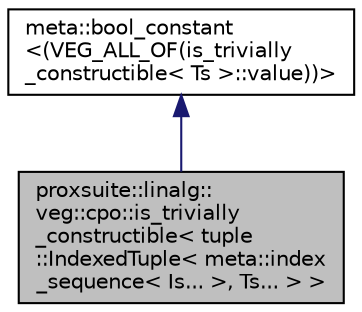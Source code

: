 digraph "proxsuite::linalg::veg::cpo::is_trivially_constructible&lt; tuple::IndexedTuple&lt; meta::index_sequence&lt; Is... &gt;, Ts... &gt; &gt;"
{
 // LATEX_PDF_SIZE
  bgcolor="transparent";
  edge [fontname="Helvetica",fontsize="10",labelfontname="Helvetica",labelfontsize="10"];
  node [fontname="Helvetica",fontsize="10",shape=record];
  Node1 [label="proxsuite::linalg::\lveg::cpo::is_trivially\l_constructible\< tuple\l::IndexedTuple\< meta::index\l_sequence\< Is... \>, Ts... \> \>",height=0.2,width=0.4,color="black", fillcolor="grey75", style="filled", fontcolor="black",tooltip=" "];
  Node2 -> Node1 [dir="back",color="midnightblue",fontsize="10",style="solid",fontname="Helvetica"];
  Node2 [label="meta::bool_constant\l\<(VEG_ALL_OF(is_trivially\l_constructible\< Ts \>::value))\>",height=0.2,width=0.4,color="black",URL="$structproxsuite_1_1linalg_1_1veg_1_1meta_1_1constant.html",tooltip=" "];
}

